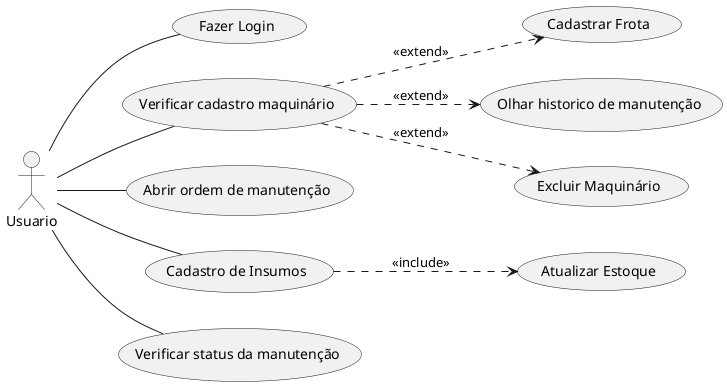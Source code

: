 @@startuml
    left to right direction
    :Usuario: as usuario

    (Fazer Login) as UC001
    (Verificar cadastro maquinário) as UC002
    (Cadastrar Frota) as UC003
    (Olhar historico de manutenção) as UC004
    (Excluir Maquinário) as UC005
    (Abrir ordem de manutenção) as UC006
    (Cadastro de Insumos) as UC007
    (Atualizar Estoque) as UC008
    (Verificar status da manutenção) as UC009
        

    usuario -- UC001
    usuario -- UC002
    usuario -- UC006
    usuario -- UC007
    usuario -- UC009

    UC002 ..> UC003 : <<extend>>
    UC002 ..> UC004 : <<extend>>
    UC002 ..> UC005 : <<extend>>
    UC007 ..> UC008 : <<include>>


@@enduml
